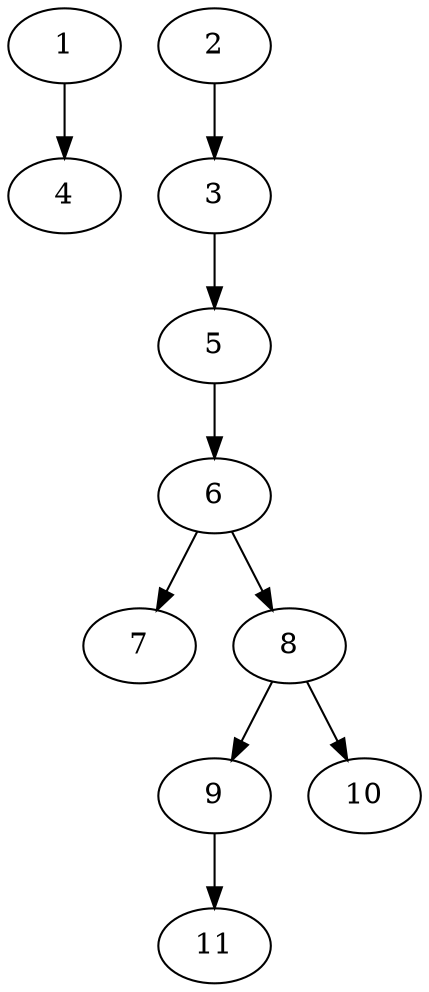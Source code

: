 // DAG (tier=1-easy, mode=data, n=11, ccr=0.315, fat=0.377, density=0.300, regular=0.770, jump=0.010, mindata=1048576, maxdata=8388608)
// DAG automatically generated by daggen at Sun Aug 24 16:33:33 2025
// /home/ermia/Project/Environments/daggen/bin/daggen --dot --ccr 0.315 --fat 0.377 --regular 0.770 --density 0.300 --jump 0.010 --mindata 1048576 --maxdata 8388608 -n 11 
digraph G {
  1 [size="65723271709882056704", alpha="0.12", expect_size="32861635854941028352"]
  1 -> 4 [size ="130287505768448"]
  2 [size="292839604191494144000", alpha="0.14", expect_size="146419802095747072000"]
  2 -> 3 [size ="352784796876800"]
  3 [size="246727835648000000000", alpha="0.18", expect_size="123363917824000000000"]
  3 -> 5 [size ="314703872000000"]
  4 [size="513279015550940348416", alpha="0.02", expect_size="256639507775470174208"]
  5 [size="325551625715914375168", alpha="0.11", expect_size="162775812857957187584"]
  5 -> 6 [size ="378590663278592"]
  6 [size="13961308299036686", alpha="0.09", expect_size="6980654149518343"]
  6 -> 7 [size ="244974331363328"]
  6 -> 8 [size ="244974331363328"]
  7 [size="204277990126396128", alpha="0.13", expect_size="102138995063198064"]
  8 [size="254248362538431", alpha="0.10", expect_size="127124181269215"]
  8 -> 9 [size ="22287692595200"]
  8 -> 10 [size ="22287692595200"]
  9 [size="6895229473701643", alpha="0.09", expect_size="3447614736850821"]
  9 -> 11 [size ="284435291308032"]
  10 [size="205088404045033373696", alpha="0.07", expect_size="102544202022516686848"]
  11 [size="5623693112675581", alpha="0.08", expect_size="2811846556337790"]
}